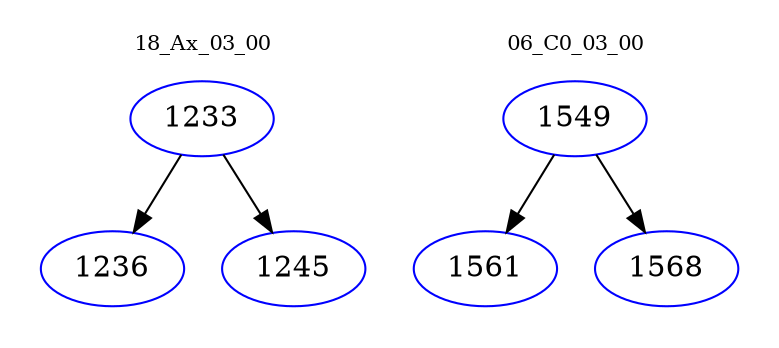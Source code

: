digraph{
subgraph cluster_0 {
color = white
label = "18_Ax_03_00";
fontsize=10;
T0_1233 [label="1233", color="blue"]
T0_1233 -> T0_1236 [color="black"]
T0_1236 [label="1236", color="blue"]
T0_1233 -> T0_1245 [color="black"]
T0_1245 [label="1245", color="blue"]
}
subgraph cluster_1 {
color = white
label = "06_C0_03_00";
fontsize=10;
T1_1549 [label="1549", color="blue"]
T1_1549 -> T1_1561 [color="black"]
T1_1561 [label="1561", color="blue"]
T1_1549 -> T1_1568 [color="black"]
T1_1568 [label="1568", color="blue"]
}
}

